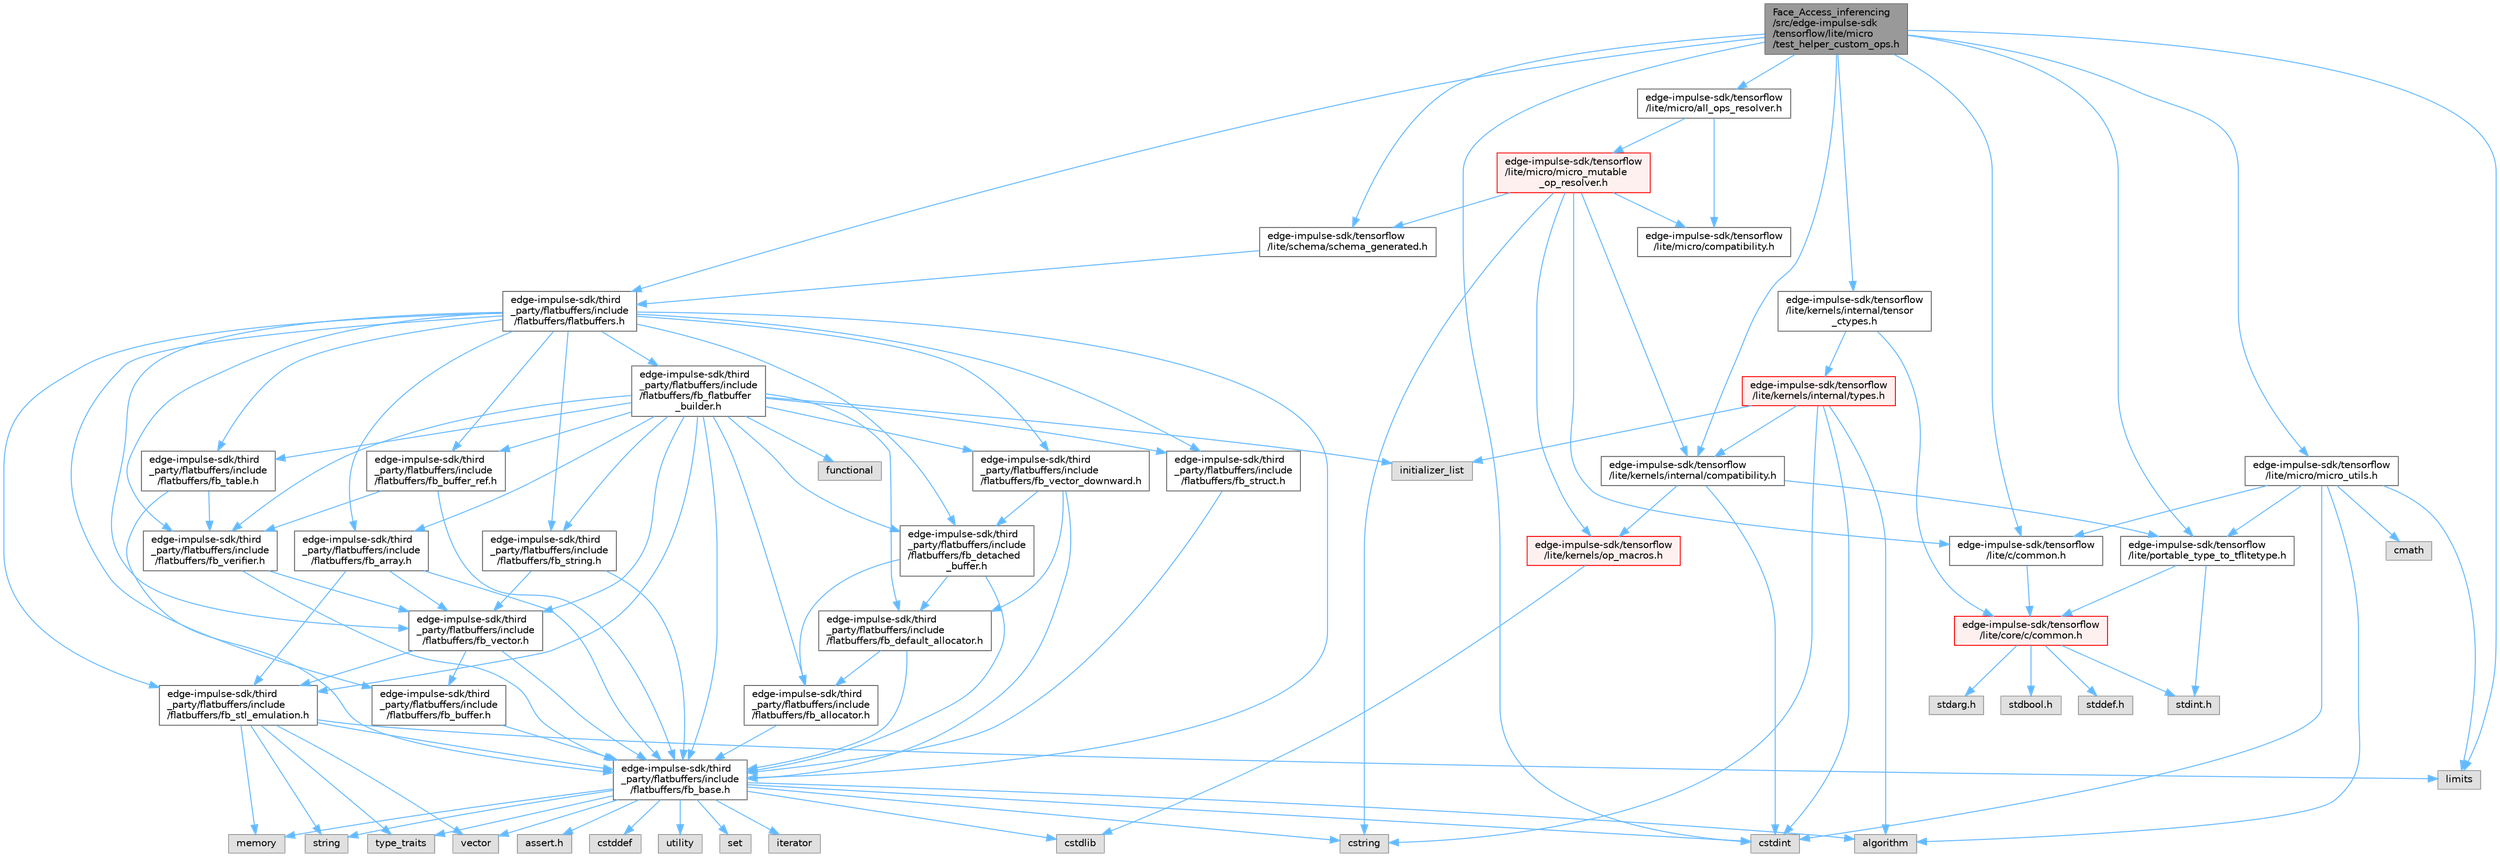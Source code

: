 digraph "Face_Access_inferencing/src/edge-impulse-sdk/tensorflow/lite/micro/test_helper_custom_ops.h"
{
 // LATEX_PDF_SIZE
  bgcolor="transparent";
  edge [fontname=Helvetica,fontsize=10,labelfontname=Helvetica,labelfontsize=10];
  node [fontname=Helvetica,fontsize=10,shape=box,height=0.2,width=0.4];
  Node1 [id="Node000001",label="Face_Access_inferencing\l/src/edge-impulse-sdk\l/tensorflow/lite/micro\l/test_helper_custom_ops.h",height=0.2,width=0.4,color="gray40", fillcolor="grey60", style="filled", fontcolor="black",tooltip=" "];
  Node1 -> Node2 [id="edge116_Node000001_Node000002",color="steelblue1",style="solid",tooltip=" "];
  Node2 [id="Node000002",label="cstdint",height=0.2,width=0.4,color="grey60", fillcolor="#E0E0E0", style="filled",tooltip=" "];
  Node1 -> Node3 [id="edge117_Node000001_Node000003",color="steelblue1",style="solid",tooltip=" "];
  Node3 [id="Node000003",label="limits",height=0.2,width=0.4,color="grey60", fillcolor="#E0E0E0", style="filled",tooltip=" "];
  Node1 -> Node4 [id="edge118_Node000001_Node000004",color="steelblue1",style="solid",tooltip=" "];
  Node4 [id="Node000004",label="edge-impulse-sdk/third\l_party/flatbuffers/include\l/flatbuffers/flatbuffers.h",height=0.2,width=0.4,color="grey40", fillcolor="white", style="filled",URL="$_face___access__inferencing_2src_2edge-impulse-sdk_2third__party_2flatbuffers_2include_2flatbuffers_2flatbuffers_8h.html",tooltip=" "];
  Node4 -> Node5 [id="edge119_Node000004_Node000005",color="steelblue1",style="solid",tooltip=" "];
  Node5 [id="Node000005",label="edge-impulse-sdk/third\l_party/flatbuffers/include\l/flatbuffers/fb_array.h",height=0.2,width=0.4,color="grey40", fillcolor="white", style="filled",URL="$fb__array_8h.html",tooltip=" "];
  Node5 -> Node6 [id="edge120_Node000005_Node000006",color="steelblue1",style="solid",tooltip=" "];
  Node6 [id="Node000006",label="edge-impulse-sdk/third\l_party/flatbuffers/include\l/flatbuffers/fb_base.h",height=0.2,width=0.4,color="grey40", fillcolor="white", style="filled",URL="$fb__base_8h.html",tooltip=" "];
  Node6 -> Node7 [id="edge121_Node000006_Node000007",color="steelblue1",style="solid",tooltip=" "];
  Node7 [id="Node000007",label="assert.h",height=0.2,width=0.4,color="grey60", fillcolor="#E0E0E0", style="filled",tooltip=" "];
  Node6 -> Node2 [id="edge122_Node000006_Node000002",color="steelblue1",style="solid",tooltip=" "];
  Node6 -> Node8 [id="edge123_Node000006_Node000008",color="steelblue1",style="solid",tooltip=" "];
  Node8 [id="Node000008",label="cstddef",height=0.2,width=0.4,color="grey60", fillcolor="#E0E0E0", style="filled",tooltip=" "];
  Node6 -> Node9 [id="edge124_Node000006_Node000009",color="steelblue1",style="solid",tooltip=" "];
  Node9 [id="Node000009",label="cstdlib",height=0.2,width=0.4,color="grey60", fillcolor="#E0E0E0", style="filled",tooltip=" "];
  Node6 -> Node10 [id="edge125_Node000006_Node000010",color="steelblue1",style="solid",tooltip=" "];
  Node10 [id="Node000010",label="cstring",height=0.2,width=0.4,color="grey60", fillcolor="#E0E0E0", style="filled",tooltip=" "];
  Node6 -> Node11 [id="edge126_Node000006_Node000011",color="steelblue1",style="solid",tooltip=" "];
  Node11 [id="Node000011",label="utility",height=0.2,width=0.4,color="grey60", fillcolor="#E0E0E0", style="filled",tooltip=" "];
  Node6 -> Node12 [id="edge127_Node000006_Node000012",color="steelblue1",style="solid",tooltip=" "];
  Node12 [id="Node000012",label="string",height=0.2,width=0.4,color="grey60", fillcolor="#E0E0E0", style="filled",tooltip=" "];
  Node6 -> Node13 [id="edge128_Node000006_Node000013",color="steelblue1",style="solid",tooltip=" "];
  Node13 [id="Node000013",label="type_traits",height=0.2,width=0.4,color="grey60", fillcolor="#E0E0E0", style="filled",tooltip=" "];
  Node6 -> Node14 [id="edge129_Node000006_Node000014",color="steelblue1",style="solid",tooltip=" "];
  Node14 [id="Node000014",label="vector",height=0.2,width=0.4,color="grey60", fillcolor="#E0E0E0", style="filled",tooltip=" "];
  Node6 -> Node15 [id="edge130_Node000006_Node000015",color="steelblue1",style="solid",tooltip=" "];
  Node15 [id="Node000015",label="set",height=0.2,width=0.4,color="grey60", fillcolor="#E0E0E0", style="filled",tooltip=" "];
  Node6 -> Node16 [id="edge131_Node000006_Node000016",color="steelblue1",style="solid",tooltip=" "];
  Node16 [id="Node000016",label="algorithm",height=0.2,width=0.4,color="grey60", fillcolor="#E0E0E0", style="filled",tooltip=" "];
  Node6 -> Node17 [id="edge132_Node000006_Node000017",color="steelblue1",style="solid",tooltip=" "];
  Node17 [id="Node000017",label="iterator",height=0.2,width=0.4,color="grey60", fillcolor="#E0E0E0", style="filled",tooltip=" "];
  Node6 -> Node18 [id="edge133_Node000006_Node000018",color="steelblue1",style="solid",tooltip=" "];
  Node18 [id="Node000018",label="memory",height=0.2,width=0.4,color="grey60", fillcolor="#E0E0E0", style="filled",tooltip=" "];
  Node5 -> Node19 [id="edge134_Node000005_Node000019",color="steelblue1",style="solid",tooltip=" "];
  Node19 [id="Node000019",label="edge-impulse-sdk/third\l_party/flatbuffers/include\l/flatbuffers/fb_stl_emulation.h",height=0.2,width=0.4,color="grey40", fillcolor="white", style="filled",URL="$fb__stl__emulation_8h.html",tooltip=" "];
  Node19 -> Node6 [id="edge135_Node000019_Node000006",color="steelblue1",style="solid",tooltip=" "];
  Node19 -> Node12 [id="edge136_Node000019_Node000012",color="steelblue1",style="solid",tooltip=" "];
  Node19 -> Node13 [id="edge137_Node000019_Node000013",color="steelblue1",style="solid",tooltip=" "];
  Node19 -> Node14 [id="edge138_Node000019_Node000014",color="steelblue1",style="solid",tooltip=" "];
  Node19 -> Node18 [id="edge139_Node000019_Node000018",color="steelblue1",style="solid",tooltip=" "];
  Node19 -> Node3 [id="edge140_Node000019_Node000003",color="steelblue1",style="solid",tooltip=" "];
  Node5 -> Node20 [id="edge141_Node000005_Node000020",color="steelblue1",style="solid",tooltip=" "];
  Node20 [id="Node000020",label="edge-impulse-sdk/third\l_party/flatbuffers/include\l/flatbuffers/fb_vector.h",height=0.2,width=0.4,color="grey40", fillcolor="white", style="filled",URL="$fb__vector_8h.html",tooltip=" "];
  Node20 -> Node6 [id="edge142_Node000020_Node000006",color="steelblue1",style="solid",tooltip=" "];
  Node20 -> Node21 [id="edge143_Node000020_Node000021",color="steelblue1",style="solid",tooltip=" "];
  Node21 [id="Node000021",label="edge-impulse-sdk/third\l_party/flatbuffers/include\l/flatbuffers/fb_buffer.h",height=0.2,width=0.4,color="grey40", fillcolor="white", style="filled",URL="$fb__buffer_8h.html",tooltip=" "];
  Node21 -> Node6 [id="edge144_Node000021_Node000006",color="steelblue1",style="solid",tooltip=" "];
  Node20 -> Node19 [id="edge145_Node000020_Node000019",color="steelblue1",style="solid",tooltip=" "];
  Node4 -> Node6 [id="edge146_Node000004_Node000006",color="steelblue1",style="solid",tooltip=" "];
  Node4 -> Node21 [id="edge147_Node000004_Node000021",color="steelblue1",style="solid",tooltip=" "];
  Node4 -> Node22 [id="edge148_Node000004_Node000022",color="steelblue1",style="solid",tooltip=" "];
  Node22 [id="Node000022",label="edge-impulse-sdk/third\l_party/flatbuffers/include\l/flatbuffers/fb_buffer_ref.h",height=0.2,width=0.4,color="grey40", fillcolor="white", style="filled",URL="$fb__buffer__ref_8h.html",tooltip=" "];
  Node22 -> Node6 [id="edge149_Node000022_Node000006",color="steelblue1",style="solid",tooltip=" "];
  Node22 -> Node23 [id="edge150_Node000022_Node000023",color="steelblue1",style="solid",tooltip=" "];
  Node23 [id="Node000023",label="edge-impulse-sdk/third\l_party/flatbuffers/include\l/flatbuffers/fb_verifier.h",height=0.2,width=0.4,color="grey40", fillcolor="white", style="filled",URL="$fb__verifier_8h.html",tooltip=" "];
  Node23 -> Node6 [id="edge151_Node000023_Node000006",color="steelblue1",style="solid",tooltip=" "];
  Node23 -> Node20 [id="edge152_Node000023_Node000020",color="steelblue1",style="solid",tooltip=" "];
  Node4 -> Node24 [id="edge153_Node000004_Node000024",color="steelblue1",style="solid",tooltip=" "];
  Node24 [id="Node000024",label="edge-impulse-sdk/third\l_party/flatbuffers/include\l/flatbuffers/fb_detached\l_buffer.h",height=0.2,width=0.4,color="grey40", fillcolor="white", style="filled",URL="$fb__detached__buffer_8h.html",tooltip=" "];
  Node24 -> Node25 [id="edge154_Node000024_Node000025",color="steelblue1",style="solid",tooltip=" "];
  Node25 [id="Node000025",label="edge-impulse-sdk/third\l_party/flatbuffers/include\l/flatbuffers/fb_allocator.h",height=0.2,width=0.4,color="grey40", fillcolor="white", style="filled",URL="$fb__allocator_8h.html",tooltip=" "];
  Node25 -> Node6 [id="edge155_Node000025_Node000006",color="steelblue1",style="solid",tooltip=" "];
  Node24 -> Node6 [id="edge156_Node000024_Node000006",color="steelblue1",style="solid",tooltip=" "];
  Node24 -> Node26 [id="edge157_Node000024_Node000026",color="steelblue1",style="solid",tooltip=" "];
  Node26 [id="Node000026",label="edge-impulse-sdk/third\l_party/flatbuffers/include\l/flatbuffers/fb_default_allocator.h",height=0.2,width=0.4,color="grey40", fillcolor="white", style="filled",URL="$fb__default__allocator_8h.html",tooltip=" "];
  Node26 -> Node25 [id="edge158_Node000026_Node000025",color="steelblue1",style="solid",tooltip=" "];
  Node26 -> Node6 [id="edge159_Node000026_Node000006",color="steelblue1",style="solid",tooltip=" "];
  Node4 -> Node27 [id="edge160_Node000004_Node000027",color="steelblue1",style="solid",tooltip=" "];
  Node27 [id="Node000027",label="edge-impulse-sdk/third\l_party/flatbuffers/include\l/flatbuffers/fb_flatbuffer\l_builder.h",height=0.2,width=0.4,color="grey40", fillcolor="white", style="filled",URL="$fb__flatbuffer__builder_8h.html",tooltip=" "];
  Node27 -> Node28 [id="edge161_Node000027_Node000028",color="steelblue1",style="solid",tooltip=" "];
  Node28 [id="Node000028",label="functional",height=0.2,width=0.4,color="grey60", fillcolor="#E0E0E0", style="filled",tooltip=" "];
  Node27 -> Node29 [id="edge162_Node000027_Node000029",color="steelblue1",style="solid",tooltip=" "];
  Node29 [id="Node000029",label="initializer_list",height=0.2,width=0.4,color="grey60", fillcolor="#E0E0E0", style="filled",tooltip=" "];
  Node27 -> Node25 [id="edge163_Node000027_Node000025",color="steelblue1",style="solid",tooltip=" "];
  Node27 -> Node5 [id="edge164_Node000027_Node000005",color="steelblue1",style="solid",tooltip=" "];
  Node27 -> Node6 [id="edge165_Node000027_Node000006",color="steelblue1",style="solid",tooltip=" "];
  Node27 -> Node22 [id="edge166_Node000027_Node000022",color="steelblue1",style="solid",tooltip=" "];
  Node27 -> Node26 [id="edge167_Node000027_Node000026",color="steelblue1",style="solid",tooltip=" "];
  Node27 -> Node24 [id="edge168_Node000027_Node000024",color="steelblue1",style="solid",tooltip=" "];
  Node27 -> Node19 [id="edge169_Node000027_Node000019",color="steelblue1",style="solid",tooltip=" "];
  Node27 -> Node30 [id="edge170_Node000027_Node000030",color="steelblue1",style="solid",tooltip=" "];
  Node30 [id="Node000030",label="edge-impulse-sdk/third\l_party/flatbuffers/include\l/flatbuffers/fb_string.h",height=0.2,width=0.4,color="grey40", fillcolor="white", style="filled",URL="$fb__string_8h.html",tooltip=" "];
  Node30 -> Node6 [id="edge171_Node000030_Node000006",color="steelblue1",style="solid",tooltip=" "];
  Node30 -> Node20 [id="edge172_Node000030_Node000020",color="steelblue1",style="solid",tooltip=" "];
  Node27 -> Node31 [id="edge173_Node000027_Node000031",color="steelblue1",style="solid",tooltip=" "];
  Node31 [id="Node000031",label="edge-impulse-sdk/third\l_party/flatbuffers/include\l/flatbuffers/fb_struct.h",height=0.2,width=0.4,color="grey40", fillcolor="white", style="filled",URL="$fb__struct_8h.html",tooltip=" "];
  Node31 -> Node6 [id="edge174_Node000031_Node000006",color="steelblue1",style="solid",tooltip=" "];
  Node27 -> Node32 [id="edge175_Node000027_Node000032",color="steelblue1",style="solid",tooltip=" "];
  Node32 [id="Node000032",label="edge-impulse-sdk/third\l_party/flatbuffers/include\l/flatbuffers/fb_table.h",height=0.2,width=0.4,color="grey40", fillcolor="white", style="filled",URL="$fb__table_8h.html",tooltip=" "];
  Node32 -> Node6 [id="edge176_Node000032_Node000006",color="steelblue1",style="solid",tooltip=" "];
  Node32 -> Node23 [id="edge177_Node000032_Node000023",color="steelblue1",style="solid",tooltip=" "];
  Node27 -> Node20 [id="edge178_Node000027_Node000020",color="steelblue1",style="solid",tooltip=" "];
  Node27 -> Node33 [id="edge179_Node000027_Node000033",color="steelblue1",style="solid",tooltip=" "];
  Node33 [id="Node000033",label="edge-impulse-sdk/third\l_party/flatbuffers/include\l/flatbuffers/fb_vector_downward.h",height=0.2,width=0.4,color="grey40", fillcolor="white", style="filled",URL="$fb__vector__downward_8h.html",tooltip=" "];
  Node33 -> Node6 [id="edge180_Node000033_Node000006",color="steelblue1",style="solid",tooltip=" "];
  Node33 -> Node26 [id="edge181_Node000033_Node000026",color="steelblue1",style="solid",tooltip=" "];
  Node33 -> Node24 [id="edge182_Node000033_Node000024",color="steelblue1",style="solid",tooltip=" "];
  Node27 -> Node23 [id="edge183_Node000027_Node000023",color="steelblue1",style="solid",tooltip=" "];
  Node4 -> Node19 [id="edge184_Node000004_Node000019",color="steelblue1",style="solid",tooltip=" "];
  Node4 -> Node30 [id="edge185_Node000004_Node000030",color="steelblue1",style="solid",tooltip=" "];
  Node4 -> Node31 [id="edge186_Node000004_Node000031",color="steelblue1",style="solid",tooltip=" "];
  Node4 -> Node32 [id="edge187_Node000004_Node000032",color="steelblue1",style="solid",tooltip=" "];
  Node4 -> Node20 [id="edge188_Node000004_Node000020",color="steelblue1",style="solid",tooltip=" "];
  Node4 -> Node33 [id="edge189_Node000004_Node000033",color="steelblue1",style="solid",tooltip=" "];
  Node4 -> Node23 [id="edge190_Node000004_Node000023",color="steelblue1",style="solid",tooltip=" "];
  Node1 -> Node34 [id="edge191_Node000001_Node000034",color="steelblue1",style="solid",tooltip=" "];
  Node34 [id="Node000034",label="edge-impulse-sdk/tensorflow\l/lite/c/common.h",height=0.2,width=0.4,color="grey40", fillcolor="white", style="filled",URL="$_face___access__inferencing_2src_2edge-impulse-sdk_2tensorflow_2lite_2c_2common_8h.html",tooltip=" "];
  Node34 -> Node35 [id="edge192_Node000034_Node000035",color="steelblue1",style="solid",tooltip=" "];
  Node35 [id="Node000035",label="edge-impulse-sdk/tensorflow\l/lite/core/c/common.h",height=0.2,width=0.4,color="red", fillcolor="#FFF0F0", style="filled",URL="$_face___access__inferencing_2src_2edge-impulse-sdk_2tensorflow_2lite_2core_2c_2common_8h.html",tooltip=" "];
  Node35 -> Node36 [id="edge193_Node000035_Node000036",color="steelblue1",style="solid",tooltip=" "];
  Node36 [id="Node000036",label="stdarg.h",height=0.2,width=0.4,color="grey60", fillcolor="#E0E0E0", style="filled",tooltip=" "];
  Node35 -> Node37 [id="edge194_Node000035_Node000037",color="steelblue1",style="solid",tooltip=" "];
  Node37 [id="Node000037",label="stdbool.h",height=0.2,width=0.4,color="grey60", fillcolor="#E0E0E0", style="filled",tooltip=" "];
  Node35 -> Node38 [id="edge195_Node000035_Node000038",color="steelblue1",style="solid",tooltip=" "];
  Node38 [id="Node000038",label="stddef.h",height=0.2,width=0.4,color="grey60", fillcolor="#E0E0E0", style="filled",tooltip=" "];
  Node35 -> Node39 [id="edge196_Node000035_Node000039",color="steelblue1",style="solid",tooltip=" "];
  Node39 [id="Node000039",label="stdint.h",height=0.2,width=0.4,color="grey60", fillcolor="#E0E0E0", style="filled",tooltip=" "];
  Node1 -> Node41 [id="edge197_Node000001_Node000041",color="steelblue1",style="solid",tooltip=" "];
  Node41 [id="Node000041",label="edge-impulse-sdk/tensorflow\l/lite/kernels/internal/compatibility.h",height=0.2,width=0.4,color="grey40", fillcolor="white", style="filled",URL="$_face___access__inferencing_2src_2edge-impulse-sdk_2tensorflow_2lite_2kernels_2internal_2compatibility_8h.html",tooltip=" "];
  Node41 -> Node2 [id="edge198_Node000041_Node000002",color="steelblue1",style="solid",tooltip=" "];
  Node41 -> Node42 [id="edge199_Node000041_Node000042",color="steelblue1",style="solid",tooltip=" "];
  Node42 [id="Node000042",label="edge-impulse-sdk/tensorflow\l/lite/portable_type_to_tflitetype.h",height=0.2,width=0.4,color="grey40", fillcolor="white", style="filled",URL="$_face___access__inferencing_2src_2edge-impulse-sdk_2tensorflow_2lite_2portable__type__to__tflitetype_8h.html",tooltip=" "];
  Node42 -> Node39 [id="edge200_Node000042_Node000039",color="steelblue1",style="solid",tooltip=" "];
  Node42 -> Node35 [id="edge201_Node000042_Node000035",color="steelblue1",style="solid",tooltip=" "];
  Node41 -> Node43 [id="edge202_Node000041_Node000043",color="steelblue1",style="solid",tooltip=" "];
  Node43 [id="Node000043",label="edge-impulse-sdk/tensorflow\l/lite/kernels/op_macros.h",height=0.2,width=0.4,color="red", fillcolor="#FFF0F0", style="filled",URL="$_face___access__inferencing_2src_2edge-impulse-sdk_2tensorflow_2lite_2kernels_2op__macros_8h.html",tooltip=" "];
  Node43 -> Node9 [id="edge203_Node000043_Node000009",color="steelblue1",style="solid",tooltip=" "];
  Node1 -> Node45 [id="edge204_Node000001_Node000045",color="steelblue1",style="solid",tooltip=" "];
  Node45 [id="Node000045",label="edge-impulse-sdk/tensorflow\l/lite/kernels/internal/tensor\l_ctypes.h",height=0.2,width=0.4,color="grey40", fillcolor="white", style="filled",URL="$_face___access__inferencing_2src_2edge-impulse-sdk_2tensorflow_2lite_2kernels_2internal_2tensor__ctypes_8h.html",tooltip=" "];
  Node45 -> Node35 [id="edge205_Node000045_Node000035",color="steelblue1",style="solid",tooltip=" "];
  Node45 -> Node46 [id="edge206_Node000045_Node000046",color="steelblue1",style="solid",tooltip=" "];
  Node46 [id="Node000046",label="edge-impulse-sdk/tensorflow\l/lite/kernels/internal/types.h",height=0.2,width=0.4,color="red", fillcolor="#FFF0F0", style="filled",URL="$_face___access__inferencing_2src_2edge-impulse-sdk_2tensorflow_2lite_2kernels_2internal_2types_8h.html",tooltip=" "];
  Node46 -> Node16 [id="edge207_Node000046_Node000016",color="steelblue1",style="solid",tooltip=" "];
  Node46 -> Node2 [id="edge208_Node000046_Node000002",color="steelblue1",style="solid",tooltip=" "];
  Node46 -> Node10 [id="edge209_Node000046_Node000010",color="steelblue1",style="solid",tooltip=" "];
  Node46 -> Node29 [id="edge210_Node000046_Node000029",color="steelblue1",style="solid",tooltip=" "];
  Node46 -> Node41 [id="edge211_Node000046_Node000041",color="steelblue1",style="solid",tooltip=" "];
  Node1 -> Node48 [id="edge212_Node000001_Node000048",color="steelblue1",style="solid",tooltip=" "];
  Node48 [id="Node000048",label="edge-impulse-sdk/tensorflow\l/lite/micro/all_ops_resolver.h",height=0.2,width=0.4,color="grey40", fillcolor="white", style="filled",URL="$_face___access__inferencing_2src_2edge-impulse-sdk_2tensorflow_2lite_2micro_2all__ops__resolver_8h.html",tooltip=" "];
  Node48 -> Node49 [id="edge213_Node000048_Node000049",color="steelblue1",style="solid",tooltip=" "];
  Node49 [id="Node000049",label="edge-impulse-sdk/tensorflow\l/lite/micro/compatibility.h",height=0.2,width=0.4,color="grey40", fillcolor="white", style="filled",URL="$_face___access__inferencing_2src_2edge-impulse-sdk_2tensorflow_2lite_2micro_2compatibility_8h.html",tooltip=" "];
  Node48 -> Node50 [id="edge214_Node000048_Node000050",color="steelblue1",style="solid",tooltip=" "];
  Node50 [id="Node000050",label="edge-impulse-sdk/tensorflow\l/lite/micro/micro_mutable\l_op_resolver.h",height=0.2,width=0.4,color="red", fillcolor="#FFF0F0", style="filled",URL="$_face___access__inferencing_2src_2edge-impulse-sdk_2tensorflow_2lite_2micro_2micro__mutable__op__resolver_8h.html",tooltip=" "];
  Node50 -> Node10 [id="edge215_Node000050_Node000010",color="steelblue1",style="solid",tooltip=" "];
  Node50 -> Node34 [id="edge216_Node000050_Node000034",color="steelblue1",style="solid",tooltip=" "];
  Node50 -> Node41 [id="edge217_Node000050_Node000041",color="steelblue1",style="solid",tooltip=" "];
  Node50 -> Node43 [id="edge218_Node000050_Node000043",color="steelblue1",style="solid",tooltip=" "];
  Node50 -> Node49 [id="edge219_Node000050_Node000049",color="steelblue1",style="solid",tooltip=" "];
  Node50 -> Node56 [id="edge220_Node000050_Node000056",color="steelblue1",style="solid",tooltip=" "];
  Node56 [id="Node000056",label="edge-impulse-sdk/tensorflow\l/lite/schema/schema_generated.h",height=0.2,width=0.4,color="grey40", fillcolor="white", style="filled",URL="$_face___access__inferencing_2src_2edge-impulse-sdk_2tensorflow_2lite_2schema_2schema__generated_8h.html",tooltip=" "];
  Node56 -> Node4 [id="edge221_Node000056_Node000004",color="steelblue1",style="solid",tooltip=" "];
  Node1 -> Node107 [id="edge222_Node000001_Node000107",color="steelblue1",style="solid",tooltip=" "];
  Node107 [id="Node000107",label="edge-impulse-sdk/tensorflow\l/lite/micro/micro_utils.h",height=0.2,width=0.4,color="grey40", fillcolor="white", style="filled",URL="$_face___access__inferencing_2src_2edge-impulse-sdk_2tensorflow_2lite_2micro_2micro__utils_8h.html",tooltip=" "];
  Node107 -> Node16 [id="edge223_Node000107_Node000016",color="steelblue1",style="solid",tooltip=" "];
  Node107 -> Node69 [id="edge224_Node000107_Node000069",color="steelblue1",style="solid",tooltip=" "];
  Node69 [id="Node000069",label="cmath",height=0.2,width=0.4,color="grey60", fillcolor="#E0E0E0", style="filled",tooltip=" "];
  Node107 -> Node2 [id="edge225_Node000107_Node000002",color="steelblue1",style="solid",tooltip=" "];
  Node107 -> Node42 [id="edge226_Node000107_Node000042",color="steelblue1",style="solid",tooltip=" "];
  Node107 -> Node3 [id="edge227_Node000107_Node000003",color="steelblue1",style="solid",tooltip=" "];
  Node107 -> Node34 [id="edge228_Node000107_Node000034",color="steelblue1",style="solid",tooltip=" "];
  Node1 -> Node42 [id="edge229_Node000001_Node000042",color="steelblue1",style="solid",tooltip=" "];
  Node1 -> Node56 [id="edge230_Node000001_Node000056",color="steelblue1",style="solid",tooltip=" "];
}
